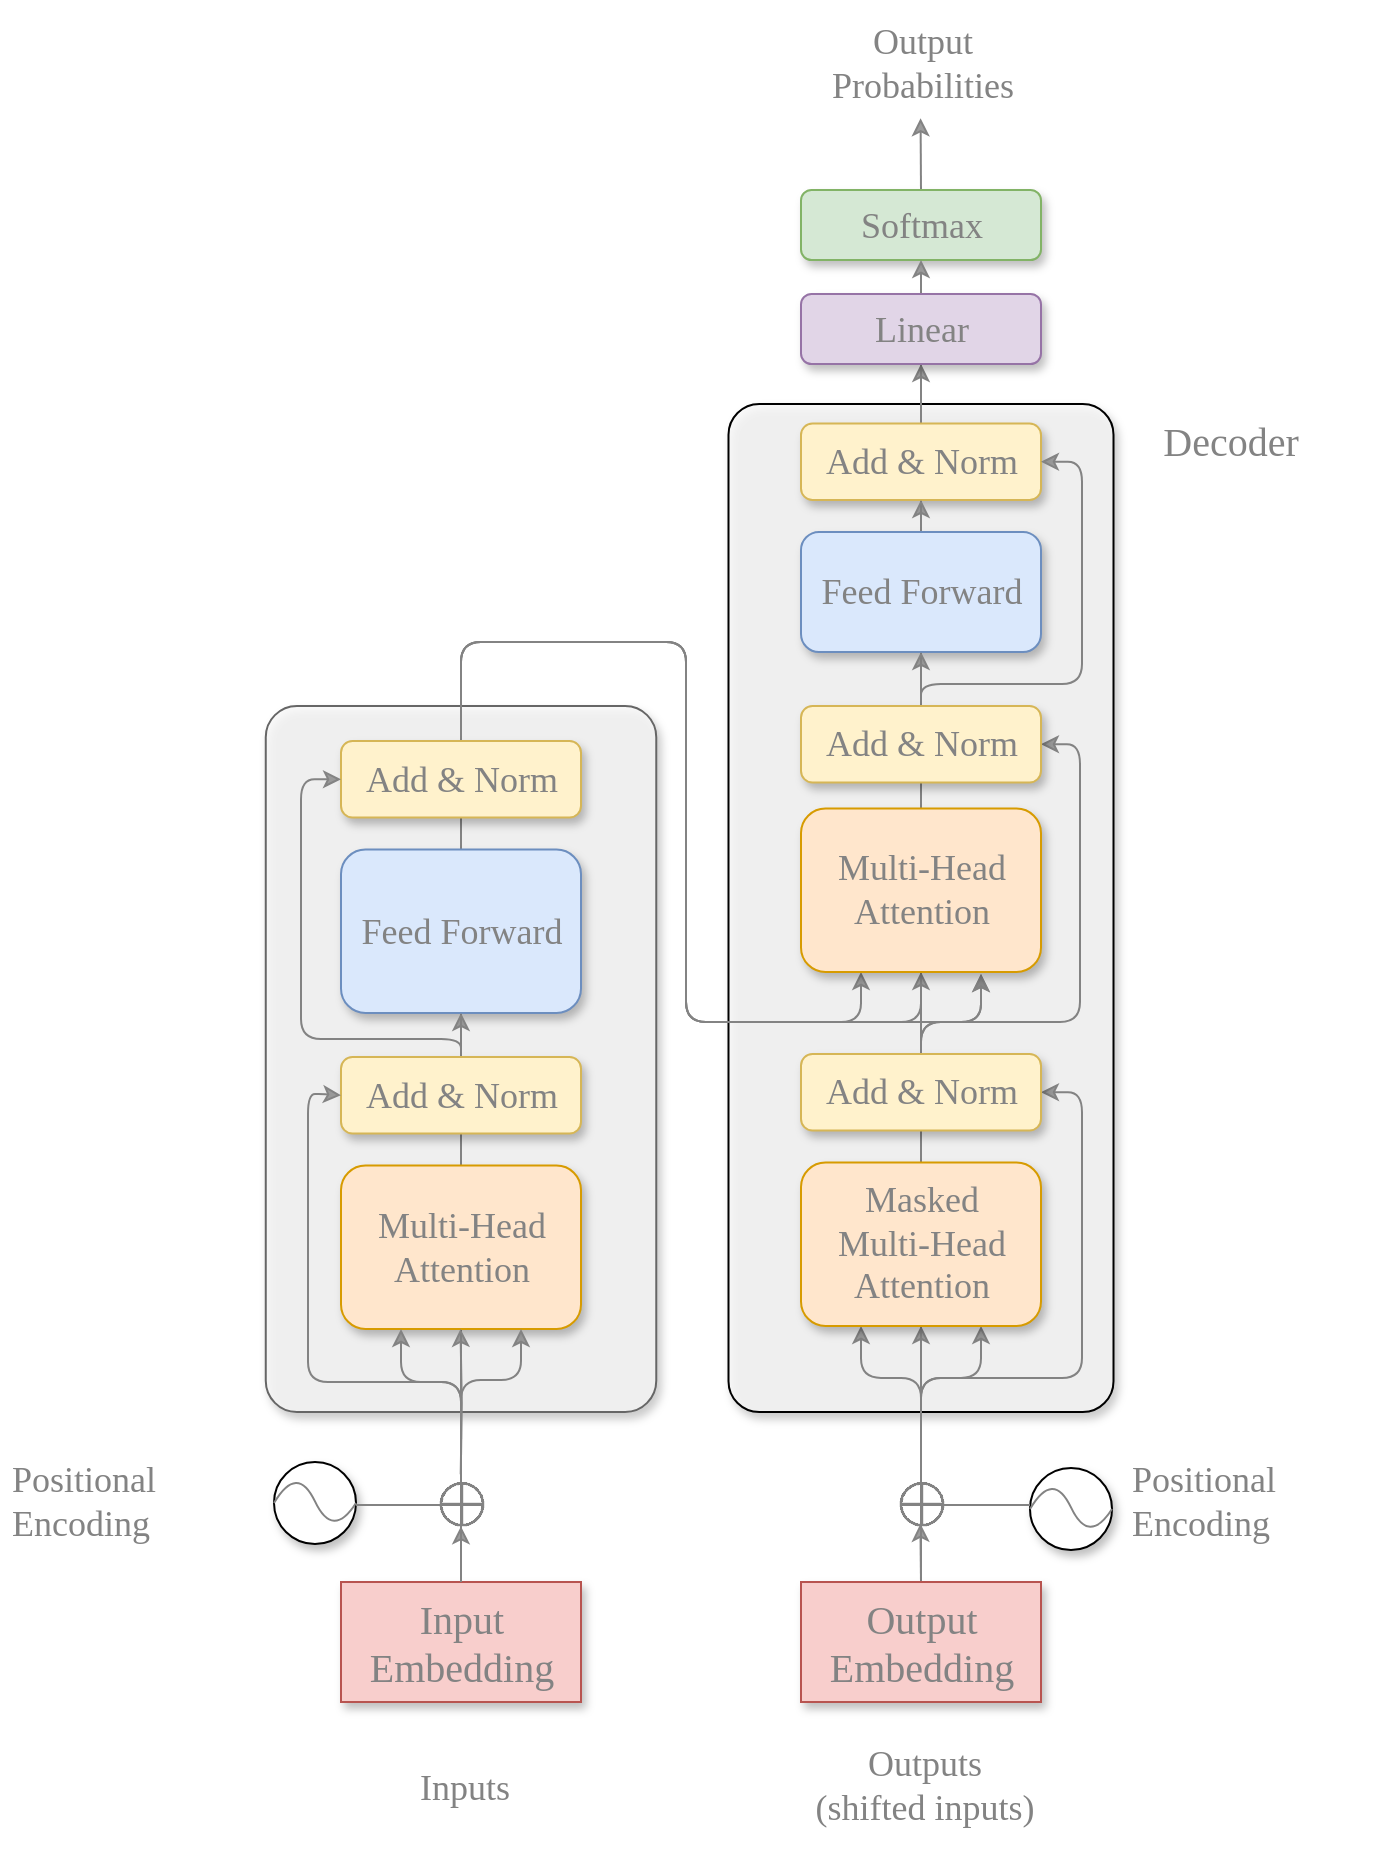 <mxfile version="22.0.4" type="github" pages="2">
  <diagram name="Page-1" id="L9wKxA3IgMW9D4mlLyfj">
    <mxGraphModel dx="1304" dy="960" grid="0" gridSize="10" guides="1" tooltips="1" connect="1" arrows="1" fold="1" page="0" pageScale="1" pageWidth="850" pageHeight="1100" background="none" math="1" shadow="0">
      <root>
        <mxCell id="0" />
        <mxCell id="1" parent="0" />
        <mxCell id="UqhF--r-Gl4hebt5zzpi-1" value="" style="whiteSpace=wrap;html=1;rounded=1;fontFamily=IBM Plex Mono;fontSize=18;fillStyle=auto;fillColor=#f8f8f8;arcSize=8;fontColor=#838383;comic=0;shadow=1;jiggle=0.5;fillOpacity=80;" parent="1" vertex="1">
          <mxGeometry x="442.25" y="290" width="192.5" height="504" as="geometry" />
        </mxCell>
        <mxCell id="UqhF--r-Gl4hebt5zzpi-81" style="edgeStyle=orthogonalEdgeStyle;shape=connector;rounded=1;orthogonalLoop=1;jettySize=auto;html=1;exitX=0.5;exitY=0;exitDx=0;exitDy=0;entryX=1;entryY=0.5;entryDx=0;entryDy=0;labelBackgroundColor=default;strokeColor=#838383;fontFamily=Helvetica;fontSize=12;fontColor=#838383;endArrow=classic;strokeOpacity=100;fillOpacity=80;comic=0;shadow=0;jiggle=0.5;" parent="1" source="UqhF--r-Gl4hebt5zzpi-17" target="UqhF--r-Gl4hebt5zzpi-12" edge="1">
          <mxGeometry relative="1" as="geometry">
            <Array as="points">
              <mxPoint x="539" y="599" />
              <mxPoint x="618" y="599" />
              <mxPoint x="618" y="460" />
            </Array>
          </mxGeometry>
        </mxCell>
        <mxCell id="UqhF--r-Gl4hebt5zzpi-80" style="edgeStyle=orthogonalEdgeStyle;shape=connector;rounded=1;orthogonalLoop=1;jettySize=auto;html=1;exitX=0.5;exitY=0;exitDx=0;exitDy=0;entryX=1;entryY=0.5;entryDx=0;entryDy=0;labelBackgroundColor=default;strokeColor=#838383;fontFamily=Helvetica;fontSize=12;fontColor=#838383;endArrow=classic;strokeOpacity=100;fillOpacity=80;comic=0;shadow=0;jiggle=0.5;" parent="1" source="UqhF--r-Gl4hebt5zzpi-17" target="UqhF--r-Gl4hebt5zzpi-14" edge="1">
          <mxGeometry relative="1" as="geometry">
            <Array as="points">
              <mxPoint x="539" y="777" />
              <mxPoint x="619" y="777" />
              <mxPoint x="619" y="634" />
            </Array>
          </mxGeometry>
        </mxCell>
        <mxCell id="UqhF--r-Gl4hebt5zzpi-48" value="" style="whiteSpace=wrap;html=1;rounded=1;flipV=0;fontFamily=IBM Plex Mono;fontSize=18;fillColor=#f8f8f8;fontColor=#838383;strokeColor=#666666;arcSize=8;comic=0;shadow=1;jiggle=0.5;fillOpacity=80;" parent="1" vertex="1">
          <mxGeometry x="210.88" y="441" width="195.25" height="353" as="geometry" />
        </mxCell>
        <mxCell id="UqhF--r-Gl4hebt5zzpi-95" style="edgeStyle=orthogonalEdgeStyle;shape=connector;rounded=1;orthogonalLoop=1;jettySize=auto;html=1;exitX=0.5;exitY=0;exitDx=0;exitDy=0;labelBackgroundColor=default;strokeColor=#838383;fontFamily=Helvetica;fontSize=12;fontColor=#838383;endArrow=classic;strokeOpacity=100;fillOpacity=80;comic=0;shadow=0;jiggle=0.5;" parent="1" source="UqhF--r-Gl4hebt5zzpi-9" edge="1">
          <mxGeometry relative="1" as="geometry">
            <mxPoint x="538.286" y="147.137" as="targetPoint" />
          </mxGeometry>
        </mxCell>
        <mxCell id="UqhF--r-Gl4hebt5zzpi-9" value="Softmax" style="whiteSpace=wrap;html=1;rounded=1;fontFamily=IBM Plex Mono;fontSize=18;fillColor=#d5e8d4;strokeColor=#82b366;fontColor=#838383;comic=0;shadow=1;jiggle=0.5;" parent="1" vertex="1">
          <mxGeometry x="478.5" y="183" width="120" height="35" as="geometry" />
        </mxCell>
        <mxCell id="UqhF--r-Gl4hebt5zzpi-77" style="edgeStyle=orthogonalEdgeStyle;shape=connector;rounded=1;orthogonalLoop=1;jettySize=auto;html=1;exitX=0.5;exitY=0;exitDx=0;exitDy=0;entryX=0.5;entryY=1;entryDx=0;entryDy=0;labelBackgroundColor=default;strokeColor=#838383;fontFamily=Helvetica;fontSize=12;fontColor=#838383;endArrow=classic;strokeOpacity=100;fillOpacity=80;comic=0;shadow=0;jiggle=0.5;" parent="1" source="UqhF--r-Gl4hebt5zzpi-17" target="UqhF--r-Gl4hebt5zzpi-15" edge="1">
          <mxGeometry relative="1" as="geometry" />
        </mxCell>
        <mxCell id="UqhF--r-Gl4hebt5zzpi-78" style="edgeStyle=orthogonalEdgeStyle;shape=connector;rounded=1;orthogonalLoop=1;jettySize=auto;html=1;exitX=0.5;exitY=0;exitDx=0;exitDy=0;entryX=0.25;entryY=1;entryDx=0;entryDy=0;labelBackgroundColor=default;strokeColor=#838383;fontFamily=Helvetica;fontSize=12;fontColor=#838383;endArrow=classic;strokeOpacity=100;fillOpacity=80;comic=0;shadow=0;jiggle=0.5;" parent="1" source="UqhF--r-Gl4hebt5zzpi-17" target="UqhF--r-Gl4hebt5zzpi-15" edge="1">
          <mxGeometry relative="1" as="geometry">
            <Array as="points">
              <mxPoint x="539" y="777" />
              <mxPoint x="509" y="777" />
            </Array>
          </mxGeometry>
        </mxCell>
        <mxCell id="UqhF--r-Gl4hebt5zzpi-79" style="edgeStyle=orthogonalEdgeStyle;shape=connector;rounded=1;orthogonalLoop=1;jettySize=auto;html=1;exitX=0.5;exitY=0;exitDx=0;exitDy=0;entryX=0.75;entryY=1;entryDx=0;entryDy=0;labelBackgroundColor=default;strokeColor=#838383;fontFamily=Helvetica;fontSize=12;fontColor=#838383;endArrow=classic;strokeOpacity=100;fillOpacity=80;comic=0;shadow=0;jiggle=0.5;" parent="1" source="UqhF--r-Gl4hebt5zzpi-17" target="UqhF--r-Gl4hebt5zzpi-15" edge="1">
          <mxGeometry relative="1" as="geometry">
            <Array as="points">
              <mxPoint x="539" y="777" />
              <mxPoint x="569" y="777" />
            </Array>
          </mxGeometry>
        </mxCell>
        <mxCell id="UqhF--r-Gl4hebt5zzpi-82" value="=" style="edgeStyle=orthogonalEdgeStyle;shape=connector;rounded=1;orthogonalLoop=1;jettySize=auto;html=1;exitX=0.5;exitY=0;exitDx=0;exitDy=0;entryX=0.75;entryY=1;entryDx=0;entryDy=0;labelBackgroundColor=default;strokeColor=#838383;fontFamily=Helvetica;fontSize=12;fontColor=#838383;endArrow=classic;strokeOpacity=100;fillOpacity=80;comic=0;shadow=0;jiggle=0.5;" parent="1" source="UqhF--r-Gl4hebt5zzpi-17" edge="1">
          <mxGeometry relative="1" as="geometry">
            <mxPoint x="538.5" y="900.003" as="sourcePoint" />
            <mxPoint x="568.5" y="575" as="targetPoint" />
            <Array as="points">
              <mxPoint x="538" y="599" />
              <mxPoint x="568" y="599" />
            </Array>
          </mxGeometry>
        </mxCell>
        <mxCell id="UqhF--r-Gl4hebt5zzpi-83" style="edgeStyle=orthogonalEdgeStyle;shape=connector;rounded=1;orthogonalLoop=1;jettySize=auto;html=1;exitX=0.5;exitY=0;exitDx=0;exitDy=0;entryX=0.5;entryY=1;entryDx=0;entryDy=0;labelBackgroundColor=default;strokeColor=#838383;fontFamily=Helvetica;fontSize=12;fontColor=#838383;endArrow=classic;strokeOpacity=100;fillOpacity=80;comic=0;shadow=0;jiggle=0.5;" parent="1" source="UqhF--r-Gl4hebt5zzpi-17" target="UqhF--r-Gl4hebt5zzpi-9" edge="1">
          <mxGeometry relative="1" as="geometry" />
        </mxCell>
        <mxCell id="UqhF--r-Gl4hebt5zzpi-92" style="edgeStyle=orthogonalEdgeStyle;shape=connector;rounded=1;orthogonalLoop=1;jettySize=auto;html=1;exitX=0.5;exitY=0;exitDx=0;exitDy=0;entryX=0.498;entryY=0.772;entryDx=0;entryDy=0;entryPerimeter=0;labelBackgroundColor=default;strokeColor=#838383;fontFamily=Helvetica;fontSize=12;fontColor=#838383;endArrow=classic;strokeOpacity=100;fillOpacity=80;comic=0;shadow=0;jiggle=0.5;" parent="1" source="UqhF--r-Gl4hebt5zzpi-17" target="UqhF--r-Gl4hebt5zzpi-41" edge="1">
          <mxGeometry relative="1" as="geometry" />
        </mxCell>
        <mxCell id="UqhF--r-Gl4hebt5zzpi-17" value="&lt;font style=&quot;font-size: 20px;&quot; face=&quot;IBM Plex Mono&quot;&gt;Output&lt;br&gt;Embedding&lt;/font&gt;" style="whiteSpace=wrap;html=1;fillColor=#f8cecc;strokeColor=#b85450;fontColor=#838383;comic=0;shadow=1;jiggle=0.5;" parent="1" vertex="1">
          <mxGeometry x="478.5" y="879.003" width="120" height="60" as="geometry" />
        </mxCell>
        <mxCell id="UqhF--r-Gl4hebt5zzpi-58" style="edgeStyle=orthogonalEdgeStyle;rounded=0;orthogonalLoop=1;jettySize=auto;html=1;exitX=0.5;exitY=0;exitDx=0;exitDy=0;entryX=0.5;entryY=0.802;entryDx=0;entryDy=0;entryPerimeter=0;fontFamily=Helvetica;fontSize=12;fontColor=#838383;strokeOpacity=100;fillOpacity=80;strokeColor=#838383;comic=0;shadow=0;jiggle=0.5;" parent="1" source="UqhF--r-Gl4hebt5zzpi-18" target="UqhF--r-Gl4hebt5zzpi-37" edge="1">
          <mxGeometry relative="1" as="geometry" />
        </mxCell>
        <mxCell id="UqhF--r-Gl4hebt5zzpi-73" style="edgeStyle=orthogonalEdgeStyle;shape=connector;rounded=1;orthogonalLoop=1;jettySize=auto;html=1;exitX=0.5;exitY=0;exitDx=0;exitDy=0;entryX=0.5;entryY=1;entryDx=0;entryDy=0;labelBackgroundColor=default;strokeColor=#838383;fontFamily=Helvetica;fontSize=12;fontColor=#838383;endArrow=classic;strokeOpacity=100;fillOpacity=80;comic=0;shadow=0;jiggle=0.5;" parent="1" source="UqhF--r-Gl4hebt5zzpi-18" target="UqhF--r-Gl4hebt5zzpi-13" edge="1">
          <mxGeometry relative="1" as="geometry">
            <Array as="points">
              <mxPoint x="309" y="409" />
              <mxPoint x="421" y="409" />
              <mxPoint x="421" y="599" />
              <mxPoint x="539" y="599" />
            </Array>
          </mxGeometry>
        </mxCell>
        <mxCell id="UqhF--r-Gl4hebt5zzpi-74" style="edgeStyle=orthogonalEdgeStyle;shape=connector;rounded=1;orthogonalLoop=1;jettySize=auto;html=1;exitX=0.5;exitY=0;exitDx=0;exitDy=0;entryX=0.25;entryY=1;entryDx=0;entryDy=0;labelBackgroundColor=default;strokeColor=#838383;fontFamily=Helvetica;fontSize=12;fontColor=#838383;endArrow=classic;strokeOpacity=100;fillOpacity=80;comic=0;shadow=0;jiggle=0.5;" parent="1" edge="1">
          <mxGeometry relative="1" as="geometry">
            <mxPoint x="308.5" y="899.003" as="sourcePoint" />
            <mxPoint x="508.5" y="574" as="targetPoint" />
            <Array as="points">
              <mxPoint x="309" y="409" />
              <mxPoint x="421" y="409" />
              <mxPoint x="421" y="599" />
              <mxPoint x="509" y="599" />
            </Array>
          </mxGeometry>
        </mxCell>
        <mxCell id="UqhF--r-Gl4hebt5zzpi-76" style="edgeStyle=orthogonalEdgeStyle;shape=connector;rounded=1;orthogonalLoop=1;jettySize=auto;html=1;exitX=0.5;exitY=0;exitDx=0;exitDy=0;entryX=0.75;entryY=1;entryDx=0;entryDy=0;labelBackgroundColor=default;strokeColor=#838383;fontFamily=Helvetica;fontSize=12;fontColor=#838383;endArrow=classic;strokeOpacity=100;fillOpacity=80;comic=0;shadow=0;jiggle=0.5;" parent="1" edge="1">
          <mxGeometry relative="1" as="geometry">
            <mxPoint x="308.5" y="900.003" as="sourcePoint" />
            <mxPoint x="568.5" y="575" as="targetPoint" />
            <Array as="points">
              <mxPoint x="309" y="409" />
              <mxPoint x="421" y="409" />
              <mxPoint x="421" y="599" />
              <mxPoint x="569" y="599" />
            </Array>
          </mxGeometry>
        </mxCell>
        <mxCell id="UqhF--r-Gl4hebt5zzpi-18" value="Input Embedding" style="whiteSpace=wrap;html=1;fontFamily=IBM Plex Mono;fontSize=20;fillColor=#f8cecc;strokeColor=#b85450;fontColor=#838383;comic=0;shadow=1;jiggle=0.5;" parent="1" vertex="1">
          <mxGeometry x="248.5" y="879.003" width="120" height="60" as="geometry" />
        </mxCell>
        <mxCell id="UqhF--r-Gl4hebt5zzpi-51" value="&lt;font style=&quot;font-size: 18px;&quot; face=&quot;IBM Plex Mono&quot;&gt;Positional&lt;br&gt;Encoding&lt;/font&gt;" style="text;html=1;align=left;verticalAlign=middle;resizable=0;points=[];autosize=1;strokeColor=none;fillColor=none;fontSize=12;fontFamily=Helvetica;fontColor=#838383;comic=0;shadow=1;jiggle=0.5;" parent="1" vertex="1">
          <mxGeometry x="82" y="811" width="126" height="55" as="geometry" />
        </mxCell>
        <mxCell id="UqhF--r-Gl4hebt5zzpi-49" value="" style="group;flipV=0;fontFamily=IBM Plex Mono;fontSize=18;fontColor=#838383;comic=0;shadow=1;jiggle=0.5;" parent="1" vertex="1" connectable="0">
          <mxGeometry x="248.5" y="467.5" width="120" height="294" as="geometry" />
        </mxCell>
        <mxCell id="UqhF--r-Gl4hebt5zzpi-52" value="" style="group;fontFamily=IBM Plex Mono;fontSize=18;fontColor=#838383;comic=0;shadow=1;jiggle=0.5;" parent="UqhF--r-Gl4hebt5zzpi-49" vertex="1" connectable="0">
          <mxGeometry y="-9" width="120" height="294" as="geometry" />
        </mxCell>
        <mxCell id="UqhF--r-Gl4hebt5zzpi-44" value="Add &amp;amp; Norm" style="whiteSpace=wrap;html=1;rounded=1;fontFamily=IBM Plex Mono;fontSize=18;fillColor=#fff2cc;strokeColor=#d6b656;fontColor=#838383;comic=0;shadow=1;jiggle=0.5;" parent="UqhF--r-Gl4hebt5zzpi-52" vertex="1">
          <mxGeometry width="120" height="38.25" as="geometry" />
        </mxCell>
        <mxCell id="UqhF--r-Gl4hebt5zzpi-45" value="Feed Forward" style="whiteSpace=wrap;html=1;rounded=1;fontFamily=IBM Plex Mono;fontSize=18;fillColor=#dae8fc;strokeColor=#6c8ebf;fontColor=#838383;comic=0;shadow=1;jiggle=0.5;" parent="UqhF--r-Gl4hebt5zzpi-52" vertex="1">
          <mxGeometry y="54.25" width="120" height="81.75" as="geometry" />
        </mxCell>
        <mxCell id="UqhF--r-Gl4hebt5zzpi-71" value="" style="edgeStyle=orthogonalEdgeStyle;rounded=0;orthogonalLoop=1;jettySize=auto;html=1;fontFamily=Helvetica;fontSize=12;fontColor=#838383;strokeOpacity=100;fillOpacity=80;strokeColor=#838383;comic=0;shadow=0;jiggle=0.5;" parent="UqhF--r-Gl4hebt5zzpi-52" source="UqhF--r-Gl4hebt5zzpi-46" target="UqhF--r-Gl4hebt5zzpi-45" edge="1">
          <mxGeometry relative="1" as="geometry" />
        </mxCell>
        <mxCell id="UqhF--r-Gl4hebt5zzpi-72" style="edgeStyle=orthogonalEdgeStyle;rounded=1;orthogonalLoop=1;jettySize=auto;html=1;exitX=0.5;exitY=0;exitDx=0;exitDy=0;entryX=0;entryY=0.5;entryDx=0;entryDy=0;fontFamily=Helvetica;fontSize=12;fontColor=#838383;strokeOpacity=100;fillOpacity=80;strokeColor=#838383;comic=0;shadow=0;jiggle=0.5;" parent="UqhF--r-Gl4hebt5zzpi-52" source="UqhF--r-Gl4hebt5zzpi-46" target="UqhF--r-Gl4hebt5zzpi-44" edge="1">
          <mxGeometry relative="1" as="geometry">
            <Array as="points">
              <mxPoint x="60" y="149" />
              <mxPoint x="-20" y="149" />
              <mxPoint x="-20" y="19" />
            </Array>
          </mxGeometry>
        </mxCell>
        <mxCell id="UqhF--r-Gl4hebt5zzpi-46" value="Add &amp;amp; Norm" style="whiteSpace=wrap;html=1;rounded=1;fontFamily=IBM Plex Mono;fontSize=18;fillColor=#fff2cc;strokeColor=#d6b656;fontColor=#838383;comic=0;shadow=1;jiggle=0.5;" parent="UqhF--r-Gl4hebt5zzpi-52" vertex="1">
          <mxGeometry y="158" width="120" height="38.25" as="geometry" />
        </mxCell>
        <mxCell id="UqhF--r-Gl4hebt5zzpi-47" value="Multi-Head&lt;br style=&quot;font-size: 18px;&quot;&gt;Attention" style="whiteSpace=wrap;html=1;rounded=1;fontFamily=IBM Plex Mono;fontSize=18;fillColor=#ffe6cc;strokeColor=#d79b00;fontColor=#838383;comic=0;shadow=1;jiggle=0.5;" parent="UqhF--r-Gl4hebt5zzpi-52" vertex="1">
          <mxGeometry y="212.25" width="120" height="81.75" as="geometry" />
        </mxCell>
        <mxCell id="UqhF--r-Gl4hebt5zzpi-68" style="edgeStyle=orthogonalEdgeStyle;rounded=0;orthogonalLoop=1;jettySize=auto;html=1;entryX=0.519;entryY=-0.216;entryDx=0;entryDy=0;entryPerimeter=0;fontFamily=Helvetica;fontSize=12;fontColor=#838383;strokeOpacity=100;fillOpacity=80;strokeColor=#838383;comic=0;shadow=0;jiggle=0.5;" parent="UqhF--r-Gl4hebt5zzpi-52" edge="1">
          <mxGeometry relative="1" as="geometry">
            <mxPoint x="59.853" y="366.6" as="sourcePoint" />
            <mxPoint x="59.74" y="293.996" as="targetPoint" />
          </mxGeometry>
        </mxCell>
        <mxCell id="UqhF--r-Gl4hebt5zzpi-62" style="edgeStyle=orthogonalEdgeStyle;rounded=1;orthogonalLoop=1;jettySize=auto;html=1;entryX=0.25;entryY=1;entryDx=0;entryDy=0;fontFamily=Helvetica;fontSize=12;fontColor=#838383;comic=0;strokeOpacity=100;fillOpacity=80;strokeColor=#838383;shadow=0;jiggle=0.5;" parent="1" target="UqhF--r-Gl4hebt5zzpi-47" edge="1">
          <mxGeometry relative="1" as="geometry">
            <mxPoint x="308.538" y="807.5" as="sourcePoint" />
            <Array as="points">
              <mxPoint x="308" y="779" />
              <mxPoint x="278" y="779" />
            </Array>
          </mxGeometry>
        </mxCell>
        <mxCell id="UqhF--r-Gl4hebt5zzpi-37" value="$$\oplus$$" style="text;html=1;align=center;verticalAlign=middle;resizable=0;points=[];autosize=1;strokeColor=none;fillColor=none;spacing=0;fontSize=28;fontColor=#838383;comic=0;shadow=1;jiggle=0.5;" parent="1" vertex="1">
          <mxGeometry x="233" y="817.5" width="151" height="42" as="geometry" />
        </mxCell>
        <mxCell id="UqhF--r-Gl4hebt5zzpi-57" value="" style="group;fontColor=#838383;comic=0;shadow=1;jiggle=0.5;" parent="1" vertex="1" connectable="0">
          <mxGeometry x="215" y="819" width="41" height="41" as="geometry" />
        </mxCell>
        <mxCell id="UqhF--r-Gl4hebt5zzpi-32" value="" style="ellipse;whiteSpace=wrap;html=1;strokeWidth=1;fontColor=#838383;comic=0;shadow=1;jiggle=0.5;" parent="UqhF--r-Gl4hebt5zzpi-57" vertex="1">
          <mxGeometry width="41" height="41" as="geometry" />
        </mxCell>
        <mxCell id="UqhF--r-Gl4hebt5zzpi-36" value="" style="edgeStyle=none;orthogonalLoop=1;jettySize=auto;html=1;endArrow=none;endFill=0;curved=1;exitX=0;exitY=0.5;exitDx=0;exitDy=0;entryX=1;entryY=0.5;entryDx=0;entryDy=0;strokeWidth=1;fontColor=#838383;strokeOpacity=100;fillOpacity=80;strokeColor=#838383;comic=0;shadow=0;jiggle=0.5;" parent="UqhF--r-Gl4hebt5zzpi-57" source="UqhF--r-Gl4hebt5zzpi-32" target="UqhF--r-Gl4hebt5zzpi-32" edge="1">
          <mxGeometry width="100" relative="1" as="geometry">
            <mxPoint x="-0.774" y="20.113" as="sourcePoint" />
            <mxPoint x="40.226" y="19.34" as="targetPoint" />
            <Array as="points">
              <mxPoint x="11.604" y="0.774" />
              <mxPoint x="29.396" y="38.679" />
            </Array>
          </mxGeometry>
        </mxCell>
        <mxCell id="UqhF--r-Gl4hebt5zzpi-63" style="edgeStyle=orthogonalEdgeStyle;rounded=1;orthogonalLoop=1;jettySize=auto;html=1;entryX=0.75;entryY=1;entryDx=0;entryDy=0;fontFamily=Helvetica;fontSize=12;fontColor=#838383;comic=0;strokeOpacity=100;fillOpacity=80;strokeColor=#838383;shadow=0;jiggle=0.5;" parent="1" target="UqhF--r-Gl4hebt5zzpi-47" edge="1">
          <mxGeometry relative="1" as="geometry">
            <mxPoint x="308.538" y="815.5" as="sourcePoint" />
            <Array as="points">
              <mxPoint x="308" y="778" />
              <mxPoint x="338" y="778" />
            </Array>
          </mxGeometry>
        </mxCell>
        <mxCell id="UqhF--r-Gl4hebt5zzpi-60" value="&amp;nbsp;" style="text;html=1;align=center;verticalAlign=middle;resizable=0;points=[];autosize=1;strokeColor=none;fillColor=none;fontSize=12;fontFamily=Helvetica;fontColor=#838383;comic=0;shadow=1;jiggle=0.5;" parent="1" vertex="1">
          <mxGeometry x="298" y="825.5" width="21" height="26" as="geometry" />
        </mxCell>
        <mxCell id="UqhF--r-Gl4hebt5zzpi-69" style="edgeStyle=orthogonalEdgeStyle;rounded=1;orthogonalLoop=1;jettySize=auto;html=1;entryX=0;entryY=0.5;entryDx=0;entryDy=0;fontFamily=Helvetica;fontSize=12;fontColor=#838383;exitX=0.5;exitY=0;exitDx=0;exitDy=0;strokeOpacity=100;fillOpacity=80;strokeColor=#838383;comic=0;shadow=0;jiggle=0.5;" parent="1" source="UqhF--r-Gl4hebt5zzpi-18" target="UqhF--r-Gl4hebt5zzpi-46" edge="1">
          <mxGeometry relative="1" as="geometry">
            <mxPoint x="289" y="864" as="sourcePoint" />
            <mxPoint x="248.5" y="628.625" as="targetPoint" />
            <Array as="points">
              <mxPoint x="309" y="779" />
              <mxPoint x="232" y="779" />
              <mxPoint x="232" y="635" />
              <mxPoint x="239" y="635" />
            </Array>
          </mxGeometry>
        </mxCell>
        <mxCell id="UqhF--r-Gl4hebt5zzpi-14" value="Add &amp;amp; Norm" style="whiteSpace=wrap;html=1;rounded=1;fontFamily=IBM Plex Mono;fontSize=18;fillColor=#fff2cc;strokeColor=#d6b656;fontColor=#838383;comic=0;shadow=1;jiggle=0.5;" parent="1" vertex="1">
          <mxGeometry x="478.5" y="615" width="120" height="38.25" as="geometry" />
        </mxCell>
        <mxCell id="UqhF--r-Gl4hebt5zzpi-15" value="Masked&lt;br style=&quot;font-size: 18px;&quot;&gt;Multi-Head&lt;br style=&quot;font-size: 18px;&quot;&gt;Attention" style="whiteSpace=wrap;html=1;rounded=1;fontFamily=IBM Plex Mono;fontSize=18;fillColor=#ffe6cc;strokeColor=#d79b00;fontColor=#838383;comic=0;shadow=1;jiggle=0.5;" parent="1" vertex="1">
          <mxGeometry x="478.5" y="669.25" width="120" height="81.75" as="geometry" />
        </mxCell>
        <mxCell id="UqhF--r-Gl4hebt5zzpi-86" value="" style="edgeStyle=orthogonalEdgeStyle;shape=connector;rounded=1;orthogonalLoop=1;jettySize=auto;html=1;labelBackgroundColor=default;strokeColor=#838383;fontFamily=Helvetica;fontSize=12;fontColor=#838383;endArrow=classic;strokeOpacity=100;fillOpacity=80;comic=0;shadow=0;jiggle=0.5;" parent="1" source="UqhF--r-Gl4hebt5zzpi-10" target="UqhF--r-Gl4hebt5zzpi-16" edge="1">
          <mxGeometry relative="1" as="geometry" />
        </mxCell>
        <mxCell id="UqhF--r-Gl4hebt5zzpi-10" value="Add &amp;amp; Norm" style="whiteSpace=wrap;html=1;rounded=1;fontFamily=IBM Plex Mono;fontSize=18;fillColor=#fff2cc;strokeColor=#d6b656;fontColor=#838383;comic=0;shadow=1;jiggle=0.5;" parent="1" vertex="1">
          <mxGeometry x="478.5" y="299.75" width="120" height="38.25" as="geometry" />
        </mxCell>
        <mxCell id="UqhF--r-Gl4hebt5zzpi-87" style="edgeStyle=orthogonalEdgeStyle;shape=connector;rounded=1;orthogonalLoop=1;jettySize=auto;html=1;exitX=0.5;exitY=0;exitDx=0;exitDy=0;entryX=0.5;entryY=1;entryDx=0;entryDy=0;labelBackgroundColor=default;strokeColor=#838383;fontFamily=Helvetica;fontSize=12;fontColor=#838383;endArrow=classic;strokeOpacity=100;fillOpacity=80;comic=0;shadow=0;jiggle=0.5;" parent="1" source="UqhF--r-Gl4hebt5zzpi-11" target="UqhF--r-Gl4hebt5zzpi-10" edge="1">
          <mxGeometry relative="1" as="geometry" />
        </mxCell>
        <mxCell id="UqhF--r-Gl4hebt5zzpi-11" value="Feed Forward" style="whiteSpace=wrap;html=1;rounded=1;fontFamily=IBM Plex Mono;fontSize=18;fillColor=#dae8fc;strokeColor=#6c8ebf;fontColor=#838383;comic=0;shadow=1;jiggle=0.5;" parent="1" vertex="1">
          <mxGeometry x="478.5" y="354" width="120" height="60" as="geometry" />
        </mxCell>
        <mxCell id="UqhF--r-Gl4hebt5zzpi-84" style="edgeStyle=orthogonalEdgeStyle;shape=connector;rounded=1;orthogonalLoop=1;jettySize=auto;html=1;exitX=0.5;exitY=0;exitDx=0;exitDy=0;entryX=0.5;entryY=1;entryDx=0;entryDy=0;labelBackgroundColor=default;strokeColor=#838383;fontFamily=Helvetica;fontSize=12;fontColor=#838383;endArrow=classic;strokeOpacity=100;fillOpacity=80;comic=0;shadow=0;jiggle=0.5;" parent="1" source="UqhF--r-Gl4hebt5zzpi-12" target="UqhF--r-Gl4hebt5zzpi-11" edge="1">
          <mxGeometry relative="1" as="geometry" />
        </mxCell>
        <mxCell id="UqhF--r-Gl4hebt5zzpi-85" style="edgeStyle=orthogonalEdgeStyle;shape=connector;rounded=1;orthogonalLoop=1;jettySize=auto;html=1;exitX=0.5;exitY=0;exitDx=0;exitDy=0;entryX=1;entryY=0.5;entryDx=0;entryDy=0;labelBackgroundColor=default;strokeColor=#838383;fontFamily=Helvetica;fontSize=12;fontColor=#838383;endArrow=classic;strokeOpacity=100;fillOpacity=80;comic=0;shadow=0;jiggle=0.5;" parent="1" source="UqhF--r-Gl4hebt5zzpi-12" target="UqhF--r-Gl4hebt5zzpi-10" edge="1">
          <mxGeometry relative="1" as="geometry">
            <Array as="points">
              <mxPoint x="538" y="430" />
              <mxPoint x="619" y="430" />
              <mxPoint x="619" y="319" />
            </Array>
          </mxGeometry>
        </mxCell>
        <mxCell id="UqhF--r-Gl4hebt5zzpi-12" value="Add &amp;amp; Norm" style="whiteSpace=wrap;html=1;rounded=1;fontFamily=IBM Plex Mono;fontSize=18;fillColor=#fff2cc;strokeColor=#d6b656;fontColor=#838383;comic=0;shadow=1;jiggle=0.5;" parent="1" vertex="1">
          <mxGeometry x="478.5" y="441" width="120" height="38.25" as="geometry" />
        </mxCell>
        <mxCell id="UqhF--r-Gl4hebt5zzpi-13" value="Multi-Head Attention" style="whiteSpace=wrap;html=1;rounded=1;fontFamily=IBM Plex Mono;fontSize=18;fillColor=#ffe6cc;strokeColor=#d79b00;fontColor=#838383;comic=0;shadow=1;jiggle=0.5;" parent="1" vertex="1">
          <mxGeometry x="478.5" y="492.25" width="120" height="81.75" as="geometry" />
        </mxCell>
        <mxCell id="UqhF--r-Gl4hebt5zzpi-16" value="Linear" style="whiteSpace=wrap;html=1;rounded=1;fontFamily=IBM Plex Mono;fontSize=18;fillColor=#e1d5e7;strokeColor=#9673a6;fontColor=#838383;comic=0;shadow=1;jiggle=0.5;" parent="1" vertex="1">
          <mxGeometry x="478.5" y="235" width="120" height="35" as="geometry" />
        </mxCell>
        <mxCell id="UqhF--r-Gl4hebt5zzpi-41" value="$$\oplus$$" style="text;html=1;align=center;verticalAlign=middle;resizable=0;points=[];autosize=1;strokeColor=none;fillColor=none;spacing=0;fontSize=28;fontColor=#838383;comic=0;shadow=1;jiggle=0.5;" parent="1" vertex="1">
          <mxGeometry x="463" y="817.5" width="151" height="42" as="geometry" />
        </mxCell>
        <mxCell id="UqhF--r-Gl4hebt5zzpi-88" value="" style="group;fontColor=#838383;comic=0;shadow=1;jiggle=0.5;" parent="1" vertex="1" connectable="0">
          <mxGeometry x="593" y="822" width="41" height="41" as="geometry" />
        </mxCell>
        <mxCell id="UqhF--r-Gl4hebt5zzpi-89" value="" style="ellipse;whiteSpace=wrap;html=1;strokeWidth=1;fontColor=#838383;comic=0;shadow=1;jiggle=0.5;" parent="UqhF--r-Gl4hebt5zzpi-88" vertex="1">
          <mxGeometry width="41" height="41" as="geometry" />
        </mxCell>
        <mxCell id="UqhF--r-Gl4hebt5zzpi-90" value="" style="edgeStyle=none;orthogonalLoop=1;jettySize=auto;html=1;endArrow=none;endFill=0;curved=1;exitX=0;exitY=0.5;exitDx=0;exitDy=0;entryX=1;entryY=0.5;entryDx=0;entryDy=0;strokeWidth=1;fontColor=#838383;strokeOpacity=100;fillOpacity=80;strokeColor=#838383;comic=0;shadow=0;jiggle=0.5;" parent="UqhF--r-Gl4hebt5zzpi-88" source="UqhF--r-Gl4hebt5zzpi-89" target="UqhF--r-Gl4hebt5zzpi-89" edge="1">
          <mxGeometry width="100" relative="1" as="geometry">
            <mxPoint x="-0.774" y="20.113" as="sourcePoint" />
            <mxPoint x="40.226" y="19.34" as="targetPoint" />
            <Array as="points">
              <mxPoint x="11.604" y="0.774" />
              <mxPoint x="29.396" y="38.679" />
            </Array>
          </mxGeometry>
        </mxCell>
        <mxCell id="UqhF--r-Gl4hebt5zzpi-91" value="&lt;font style=&quot;font-size: 18px;&quot; face=&quot;IBM Plex Mono&quot;&gt;Positional&lt;br&gt;Encoding&lt;/font&gt;" style="text;html=1;align=left;verticalAlign=middle;resizable=0;points=[];autosize=1;strokeColor=none;fillColor=none;fontSize=12;fontFamily=Helvetica;fontColor=#838383;comic=0;shadow=1;jiggle=0.5;" parent="1" vertex="1">
          <mxGeometry x="642" y="811" width="126" height="55" as="geometry" />
        </mxCell>
        <mxCell id="UqhF--r-Gl4hebt5zzpi-93" value="Inputs" style="text;html=1;align=center;verticalAlign=middle;resizable=0;points=[];autosize=1;strokeColor=none;fillColor=none;fontSize=18;fontFamily=IBM Plex Mono;fontColor=#838383;comic=0;shadow=1;jiggle=0.5;" parent="1" vertex="1">
          <mxGeometry x="268.01" y="965" width="83" height="34" as="geometry" />
        </mxCell>
        <mxCell id="UqhF--r-Gl4hebt5zzpi-94" value="Outputs&lt;br style=&quot;font-size: 18px;&quot;&gt;(shifted inputs)" style="text;html=1;align=center;verticalAlign=middle;resizable=0;points=[];autosize=1;strokeColor=none;fillColor=none;fontSize=18;fontFamily=IBM Plex Mono;fontColor=#838383;comic=0;shadow=1;jiggle=0.5;" parent="1" vertex="1">
          <mxGeometry x="444" y="953.5" width="191" height="55" as="geometry" />
        </mxCell>
        <mxCell id="UqhF--r-Gl4hebt5zzpi-96" value="Output&lt;br style=&quot;font-size: 18px;&quot;&gt;Probabilities" style="text;html=1;align=center;verticalAlign=middle;resizable=0;points=[];autosize=1;strokeColor=none;fillColor=none;fontSize=18;fontFamily=IBM Plex Mono;fontColor=#838383;comic=0;shadow=1;jiggle=0.5;" parent="1" vertex="1">
          <mxGeometry x="459.5" y="92" width="158" height="55" as="geometry" />
        </mxCell>
        <mxCell id="UqhF--r-Gl4hebt5zzpi-97" value="" style="edgeStyle=orthogonalEdgeStyle;shape=connector;rounded=1;orthogonalLoop=1;jettySize=auto;html=1;labelBackgroundColor=default;strokeColor=#838383;fontFamily=Helvetica;fontSize=12;fontColor=#838383;endArrow=none;endFill=0;strokeWidth=1;strokeOpacity=100;fillOpacity=80;comic=0;shadow=0;jiggle=0.5;" parent="1" edge="1">
          <mxGeometry relative="1" as="geometry">
            <mxPoint x="256.0" y="840.5" as="sourcePoint" />
            <mxPoint x="298" y="840.5" as="targetPoint" />
          </mxGeometry>
        </mxCell>
        <mxCell id="UqhF--r-Gl4hebt5zzpi-99" value="&amp;nbsp;" style="text;html=1;align=center;verticalAlign=middle;resizable=0;points=[];autosize=1;strokeColor=none;fillColor=none;fontSize=12;fontFamily=Helvetica;fontColor=#838383;comic=0;shadow=1;jiggle=0.5;" parent="1" vertex="1">
          <mxGeometry x="529" y="825.5" width="21" height="26" as="geometry" />
        </mxCell>
        <mxCell id="UqhF--r-Gl4hebt5zzpi-100" style="edgeStyle=orthogonalEdgeStyle;shape=connector;rounded=1;orthogonalLoop=1;jettySize=auto;html=1;exitX=0;exitY=0.5;exitDx=0;exitDy=0;labelBackgroundColor=default;strokeColor=#838383;fontFamily=Helvetica;fontSize=12;fontColor=#838383;endArrow=none;endFill=0;strokeWidth=1;strokeOpacity=100;fillOpacity=80;comic=0;shadow=0;jiggle=0.5;" parent="1" edge="1">
          <mxGeometry relative="1" as="geometry">
            <mxPoint x="593.0" y="840.5" as="sourcePoint" />
            <mxPoint x="550" y="840.5" as="targetPoint" />
          </mxGeometry>
        </mxCell>
        <mxCell id="K7huDpgQSB3ZWNo1R82g-1" value="&lt;font face=&quot;IBM Plex Mono&quot; style=&quot;font-size: 20px;&quot;&gt;Decoder&lt;/font&gt;" style="text;html=1;align=center;verticalAlign=middle;resizable=0;points=[];autosize=1;strokeColor=none;fillColor=none;fontSize=11;fontFamily=Helvetica;fontColor=#838383;comic=0;shadow=1;jiggle=0.5;" vertex="1" parent="1">
          <mxGeometry x="642" y="290" width="102" height="36" as="geometry" />
        </mxCell>
      </root>
    </mxGraphModel>
  </diagram>
  <diagram id="6ZiKRdnD_onH5N_1Efce" name="Page-2">
    <mxGraphModel dx="474" dy="349" grid="0" gridSize="10" guides="1" tooltips="1" connect="1" arrows="1" fold="1" page="1" pageScale="1" pageWidth="850" pageHeight="1100" math="1" shadow="0">
      <root>
        <mxCell id="0" />
        <mxCell id="1" parent="0" />
        <mxCell id="8phl6j2SaBWz-fMP-7BG-61" style="edgeStyle=orthogonalEdgeStyle;shape=connector;rounded=1;orthogonalLoop=1;jettySize=auto;html=1;exitX=0.5;exitY=0;exitDx=0;exitDy=0;entryX=0.5;entryY=1;entryDx=0;entryDy=0;labelBackgroundColor=default;strokeColor=#838383;fontFamily=Helvetica;fontSize=12;fontColor=#838383;endArrow=classic;" parent="1" source="8phl6j2SaBWz-fMP-7BG-7" target="8phl6j2SaBWz-fMP-7BG-4" edge="1">
          <mxGeometry relative="1" as="geometry" />
        </mxCell>
        <mxCell id="8phl6j2SaBWz-fMP-7BG-62" style="edgeStyle=orthogonalEdgeStyle;shape=connector;rounded=1;orthogonalLoop=1;jettySize=auto;html=1;exitX=0.5;exitY=0;exitDx=0;exitDy=0;entryX=0.5;entryY=1;entryDx=0;entryDy=0;labelBackgroundColor=default;strokeColor=#838383;fontFamily=Helvetica;fontSize=12;fontColor=#838383;endArrow=classic;" parent="1" source="8phl6j2SaBWz-fMP-7BG-6" target="8phl6j2SaBWz-fMP-7BG-3" edge="1">
          <mxGeometry relative="1" as="geometry" />
        </mxCell>
        <mxCell id="8phl6j2SaBWz-fMP-7BG-21" value="V" style="text;html=1;align=center;verticalAlign=middle;resizable=0;points=[];autosize=1;strokeColor=none;fillColor=none;fontSize=18;fontFamily=IBM Plex Mono;fontColor=#838383;" parent="1" vertex="1">
          <mxGeometry x="531.61" y="443" width="29" height="34" as="geometry" />
        </mxCell>
        <mxCell id="8phl6j2SaBWz-fMP-7BG-22" value="K" style="text;html=1;align=center;verticalAlign=middle;resizable=0;points=[];autosize=1;strokeColor=none;fillColor=none;fontSize=18;fontFamily=IBM Plex Mono;fontColor=#838383;" parent="1" vertex="1">
          <mxGeometry x="604.36" y="443" width="29" height="34" as="geometry" />
        </mxCell>
        <mxCell id="8phl6j2SaBWz-fMP-7BG-23" value="Q" style="text;html=1;align=center;verticalAlign=middle;resizable=0;points=[];autosize=1;strokeColor=none;fillColor=none;fontSize=18;fontFamily=IBM Plex Mono;fontColor=#838383;" parent="1" vertex="1">
          <mxGeometry x="675.15" y="443" width="29" height="34" as="geometry" />
        </mxCell>
        <mxCell id="8phl6j2SaBWz-fMP-7BG-84" style="edgeStyle=orthogonalEdgeStyle;shape=connector;rounded=1;orthogonalLoop=1;jettySize=auto;html=1;exitX=0.5;exitY=0;exitDx=0;exitDy=0;labelBackgroundColor=default;strokeColor=#838383;fontFamily=Helvetica;fontSize=12;fontColor=#838383;endArrow=classic;" parent="1" source="8phl6j2SaBWz-fMP-7BG-42" target="8phl6j2SaBWz-fMP-7BG-54" edge="1">
          <mxGeometry relative="1" as="geometry">
            <Array as="points">
              <mxPoint x="572" y="150" />
              <mxPoint x="572" y="150" />
            </Array>
          </mxGeometry>
        </mxCell>
        <mxCell id="8phl6j2SaBWz-fMP-7BG-42" value="Linear" style="whiteSpace=wrap;html=1;rounded=1;strokeColor=#9673a6;fontFamily=IBM Plex Mono;fontSize=12;fillColor=#e1d5e7;" parent="1" vertex="1">
          <mxGeometry x="567.09" y="197" width="80" height="20" as="geometry" />
        </mxCell>
        <mxCell id="8phl6j2SaBWz-fMP-7BG-86" style="edgeStyle=orthogonalEdgeStyle;shape=connector;rounded=1;orthogonalLoop=1;jettySize=auto;html=1;exitX=0.5;exitY=0;exitDx=0;exitDy=0;entryX=0.5;entryY=1;entryDx=0;entryDy=0;labelBackgroundColor=default;strokeColor=#838383;fontFamily=Helvetica;fontSize=12;fontColor=#838383;endArrow=classic;" parent="1" source="8phl6j2SaBWz-fMP-7BG-43" target="8phl6j2SaBWz-fMP-7BG-42" edge="1">
          <mxGeometry relative="1" as="geometry" />
        </mxCell>
        <mxCell id="8phl6j2SaBWz-fMP-7BG-43" value="Concat" style="whiteSpace=wrap;html=1;rounded=1;strokeColor=#666666;fontFamily=IBM Plex Mono;fontSize=12;fillColor=#f5f5f5;fontColor=#333333;" parent="1" vertex="1">
          <mxGeometry x="567.09" y="236" width="80" height="20" as="geometry" />
        </mxCell>
        <mxCell id="8phl6j2SaBWz-fMP-7BG-54" value="Multi-Head Attention" style="text;html=1;align=center;verticalAlign=middle;resizable=0;points=[];autosize=1;strokeColor=none;fillColor=none;fontSize=12;fontFamily=IBM Plex Mono;fontColor=#838383;" parent="1" vertex="1">
          <mxGeometry x="526.09" y="144" width="162" height="26" as="geometry" />
        </mxCell>
        <mxCell id="8phl6j2SaBWz-fMP-7BG-59" value="" style="group;fontSize=10;" parent="1" vertex="1" connectable="0">
          <mxGeometry x="515.88" y="389" width="209.77" height="43" as="geometry" />
        </mxCell>
        <mxCell id="8phl6j2SaBWz-fMP-7BG-6" value="" style="whiteSpace=wrap;html=1;strokeColor=#9673a6;fontFamily=IBM Plex Mono;fontSize=12;fillColor=#e1d5e7;rounded=1;fillOpacity=40;" parent="8phl6j2SaBWz-fMP-7BG-59" vertex="1">
          <mxGeometry width="45.887" height="23" as="geometry" />
        </mxCell>
        <mxCell id="8phl6j2SaBWz-fMP-7BG-7" value="" style="whiteSpace=wrap;html=1;strokeColor=#9673a6;fontFamily=IBM Plex Mono;fontSize=12;fillColor=#e1d5e7;rounded=1;fillOpacity=60;" parent="8phl6j2SaBWz-fMP-7BG-59" vertex="1">
          <mxGeometry x="3.13" y="5" width="45.887" height="23" as="geometry" />
        </mxCell>
        <mxCell id="8phl6j2SaBWz-fMP-7BG-8" value="Linear" style="whiteSpace=wrap;html=1;strokeColor=#9673a6;fontFamily=IBM Plex Mono;fontSize=12;fillColor=#e1d5e7;rounded=1;" parent="8phl6j2SaBWz-fMP-7BG-59" vertex="1">
          <mxGeometry x="7.289" y="11" width="45.887" height="23" as="geometry" />
        </mxCell>
        <mxCell id="8phl6j2SaBWz-fMP-7BG-15" value="" style="whiteSpace=wrap;html=1;strokeColor=#9673a6;fontFamily=IBM Plex Mono;fontSize=12;fillColor=#e1d5e7;rounded=1;fillOpacity=40;" parent="8phl6j2SaBWz-fMP-7BG-59" vertex="1">
          <mxGeometry x="80.036" width="45.887" height="23" as="geometry" />
        </mxCell>
        <mxCell id="8phl6j2SaBWz-fMP-7BG-16" value="" style="whiteSpace=wrap;html=1;strokeColor=#9673a6;fontFamily=IBM Plex Mono;fontSize=12;fillColor=#e1d5e7;rounded=1;fillOpacity=60;" parent="8phl6j2SaBWz-fMP-7BG-59" vertex="1">
          <mxGeometry x="80.036" y="5" width="45.887" height="23" as="geometry" />
        </mxCell>
        <mxCell id="8phl6j2SaBWz-fMP-7BG-17" value="Linear" style="whiteSpace=wrap;html=1;strokeColor=#9673a6;fontFamily=IBM Plex Mono;fontSize=12;fillColor=#e1d5e7;rounded=1;" parent="8phl6j2SaBWz-fMP-7BG-59" vertex="1">
          <mxGeometry x="80.036" y="11" width="45.887" height="23" as="geometry" />
        </mxCell>
        <mxCell id="8phl6j2SaBWz-fMP-7BG-18" value="" style="whiteSpace=wrap;html=1;strokeColor=#9673a6;fontFamily=IBM Plex Mono;fontSize=12;fillColor=#e1d5e7;rounded=1;fillOpacity=40;" parent="8phl6j2SaBWz-fMP-7BG-59" vertex="1">
          <mxGeometry x="143.535" width="45.887" height="23" as="geometry" />
        </mxCell>
        <mxCell id="8phl6j2SaBWz-fMP-7BG-19" value="" style="whiteSpace=wrap;html=1;strokeColor=#9673a6;fontFamily=IBM Plex Mono;fontSize=12;fillColor=#e1d5e7;rounded=1;fillOpacity=60;" parent="8phl6j2SaBWz-fMP-7BG-59" vertex="1">
          <mxGeometry x="146.665" y="5" width="45.887" height="23" as="geometry" />
        </mxCell>
        <mxCell id="8phl6j2SaBWz-fMP-7BG-20" value="Linear" style="whiteSpace=wrap;html=1;strokeColor=#9673a6;fontFamily=IBM Plex Mono;fontSize=12;fillColor=#e1d5e7;rounded=1;" parent="8phl6j2SaBWz-fMP-7BG-59" vertex="1">
          <mxGeometry x="150.823" y="11" width="45.887" height="23" as="geometry" />
        </mxCell>
        <mxCell id="8phl6j2SaBWz-fMP-7BG-24" value="" style="edgeStyle=orthogonalEdgeStyle;shape=connector;rounded=1;orthogonalLoop=1;jettySize=auto;html=1;labelBackgroundColor=default;strokeColor=#838383;fontFamily=IBM Plex Mono;fontSize=12;fontColor=default;endArrow=classic;" parent="8phl6j2SaBWz-fMP-7BG-59" source="8phl6j2SaBWz-fMP-7BG-21" target="8phl6j2SaBWz-fMP-7BG-8" edge="1">
          <mxGeometry relative="1" as="geometry" />
        </mxCell>
        <mxCell id="8phl6j2SaBWz-fMP-7BG-25" value="" style="edgeStyle=orthogonalEdgeStyle;shape=connector;rounded=1;orthogonalLoop=1;jettySize=auto;html=1;labelBackgroundColor=default;strokeColor=#838383;fontFamily=IBM Plex Mono;fontSize=12;fontColor=default;endArrow=classic;" parent="8phl6j2SaBWz-fMP-7BG-59" source="8phl6j2SaBWz-fMP-7BG-22" target="8phl6j2SaBWz-fMP-7BG-17" edge="1">
          <mxGeometry relative="1" as="geometry" />
        </mxCell>
        <mxCell id="8phl6j2SaBWz-fMP-7BG-26" value="" style="edgeStyle=orthogonalEdgeStyle;shape=connector;rounded=1;orthogonalLoop=1;jettySize=auto;html=1;labelBackgroundColor=default;strokeColor=#838383;fontFamily=IBM Plex Mono;fontSize=12;fontColor=default;endArrow=classic;" parent="8phl6j2SaBWz-fMP-7BG-59" source="8phl6j2SaBWz-fMP-7BG-23" target="8phl6j2SaBWz-fMP-7BG-20" edge="1">
          <mxGeometry relative="1" as="geometry">
            <Array as="points" />
          </mxGeometry>
        </mxCell>
        <mxCell id="8phl6j2SaBWz-fMP-7BG-60" style="edgeStyle=orthogonalEdgeStyle;shape=connector;rounded=1;orthogonalLoop=1;jettySize=auto;html=1;exitX=0.5;exitY=0;exitDx=0;exitDy=0;entryX=0.5;entryY=1;entryDx=0;entryDy=0;labelBackgroundColor=default;strokeColor=#838383;fontFamily=Helvetica;fontSize=12;fontColor=#838383;endArrow=classic;" parent="1" source="8phl6j2SaBWz-fMP-7BG-8" target="8phl6j2SaBWz-fMP-7BG-5" edge="1">
          <mxGeometry relative="1" as="geometry" />
        </mxCell>
        <mxCell id="8phl6j2SaBWz-fMP-7BG-65" style="edgeStyle=orthogonalEdgeStyle;shape=connector;rounded=1;orthogonalLoop=1;jettySize=auto;html=1;exitX=0.5;exitY=0;exitDx=0;exitDy=0;entryX=0.5;entryY=1;entryDx=0;entryDy=0;labelBackgroundColor=default;strokeColor=#838383;fontFamily=Helvetica;fontSize=12;fontColor=#838383;endArrow=classic;" parent="1" source="8phl6j2SaBWz-fMP-7BG-17" target="8phl6j2SaBWz-fMP-7BG-5" edge="1">
          <mxGeometry relative="1" as="geometry" />
        </mxCell>
        <mxCell id="8phl6j2SaBWz-fMP-7BG-69" style="edgeStyle=orthogonalEdgeStyle;shape=connector;rounded=1;orthogonalLoop=1;jettySize=auto;html=1;exitX=0.5;exitY=0;exitDx=0;exitDy=0;entryX=0.5;entryY=1;entryDx=0;entryDy=0;labelBackgroundColor=default;strokeColor=#838383;fontFamily=Helvetica;fontSize=12;fontColor=#838383;endArrow=classic;" parent="1" source="8phl6j2SaBWz-fMP-7BG-20" target="8phl6j2SaBWz-fMP-7BG-5" edge="1">
          <mxGeometry relative="1" as="geometry" />
        </mxCell>
        <mxCell id="8phl6j2SaBWz-fMP-7BG-72" style="edgeStyle=orthogonalEdgeStyle;shape=connector;rounded=1;orthogonalLoop=1;jettySize=auto;html=1;exitX=0.5;exitY=0;exitDx=0;exitDy=0;labelBackgroundColor=default;strokeColor=#838383;fontFamily=Helvetica;fontSize=12;fontColor=#838383;endArrow=classic;" parent="1" source="8phl6j2SaBWz-fMP-7BG-19" target="8phl6j2SaBWz-fMP-7BG-4" edge="1">
          <mxGeometry relative="1" as="geometry" />
        </mxCell>
        <mxCell id="8phl6j2SaBWz-fMP-7BG-73" style="edgeStyle=orthogonalEdgeStyle;shape=connector;rounded=1;orthogonalLoop=1;jettySize=auto;html=1;exitX=0.5;exitY=0;exitDx=0;exitDy=0;labelBackgroundColor=default;strokeColor=#838383;fontFamily=Helvetica;fontSize=12;fontColor=#838383;endArrow=classic;" parent="1" source="8phl6j2SaBWz-fMP-7BG-18" target="8phl6j2SaBWz-fMP-7BG-3" edge="1">
          <mxGeometry relative="1" as="geometry" />
        </mxCell>
        <mxCell id="ElStGNLT6x1uobsjTaPV-3" style="edgeStyle=orthogonalEdgeStyle;rounded=1;orthogonalLoop=1;jettySize=auto;html=1;exitX=0.5;exitY=0;exitDx=0;exitDy=0;entryX=0.5;entryY=1;entryDx=0;entryDy=0;strokeColor=#838383;" edge="1" parent="1" source="8phl6j2SaBWz-fMP-7BG-2" target="8phl6j2SaBWz-fMP-7BG-43">
          <mxGeometry relative="1" as="geometry" />
        </mxCell>
        <mxCell id="8phl6j2SaBWz-fMP-7BG-2" value="" style="whiteSpace=wrap;html=1;strokeColor=#d79b00;fontFamily=IBM Plex Mono;fontSize=12;fillColor=#ffe6cc;rounded=1;fillOpacity=20;" parent="1" vertex="1">
          <mxGeometry x="507" y="296" width="161.47" height="37" as="geometry" />
        </mxCell>
        <mxCell id="ElStGNLT6x1uobsjTaPV-4" style="edgeStyle=orthogonalEdgeStyle;shape=connector;rounded=1;orthogonalLoop=1;jettySize=auto;html=1;exitX=0.5;exitY=0;exitDx=0;exitDy=0;labelBackgroundColor=default;strokeColor=#838383;align=center;verticalAlign=middle;fontFamily=Helvetica;fontSize=11;fontColor=default;endArrow=classic;" edge="1" parent="1" source="8phl6j2SaBWz-fMP-7BG-3" target="8phl6j2SaBWz-fMP-7BG-43">
          <mxGeometry relative="1" as="geometry" />
        </mxCell>
        <mxCell id="8phl6j2SaBWz-fMP-7BG-3" value="" style="whiteSpace=wrap;html=1;strokeColor=#d79b00;fontFamily=IBM Plex Mono;fontSize=12;fillColor=#ffe6cc;rounded=1;fillOpacity=40;" parent="1" vertex="1">
          <mxGeometry x="516.677" y="302" width="161.47" height="37" as="geometry" />
        </mxCell>
        <mxCell id="8phl6j2SaBWz-fMP-7BG-82" style="edgeStyle=orthogonalEdgeStyle;shape=connector;rounded=1;orthogonalLoop=1;jettySize=auto;html=1;labelBackgroundColor=default;strokeColor=#838383;fontFamily=Helvetica;fontSize=12;fontColor=#838383;endArrow=none;endFill=0;" parent="1" source="8phl6j2SaBWz-fMP-7BG-4" target="8phl6j2SaBWz-fMP-7BG-43" edge="1">
          <mxGeometry relative="1" as="geometry">
            <mxPoint x="608.77" y="262" as="targetPoint" />
          </mxGeometry>
        </mxCell>
        <mxCell id="8phl6j2SaBWz-fMP-7BG-4" value="" style="whiteSpace=wrap;html=1;strokeColor=#d79b00;fontFamily=IBM Plex Mono;fontSize=12;fillColor=#ffe6cc;rounded=1;fillOpacity=60;strokeOpacity=100;" parent="1" vertex="1">
          <mxGeometry x="526.353" y="308" width="161.47" height="37" as="geometry" />
        </mxCell>
        <mxCell id="8phl6j2SaBWz-fMP-7BG-81" style="edgeStyle=orthogonalEdgeStyle;shape=connector;rounded=1;orthogonalLoop=1;jettySize=auto;html=1;exitDx=0;exitDy=0;labelBackgroundColor=default;strokeColor=#838383;fontFamily=Helvetica;fontSize=12;fontColor=#838383;endArrow=classic;" parent="1" edge="1">
          <mxGeometry relative="1" as="geometry">
            <mxPoint x="600.02" y="262" as="targetPoint" />
            <mxPoint x="600.02" y="262" as="sourcePoint" />
          </mxGeometry>
        </mxCell>
        <mxCell id="8phl6j2SaBWz-fMP-7BG-95" value="h" style="edgeStyle=orthogonalEdgeStyle;shape=connector;orthogonalLoop=1;jettySize=auto;html=1;exitX=0;exitY=1;exitDx=0;exitDy=0;entryX=0;entryY=1;entryDx=0;entryDy=0;labelBackgroundColor=default;strokeColor=#838383;fontFamily=IBM Plex Mono;fontSize=12;fontColor=#838383;endArrow=none;endFill=0;fillColor=#ffe6cc;curved=1;" parent="1" source="8phl6j2SaBWz-fMP-7BG-5" target="8phl6j2SaBWz-fMP-7BG-2" edge="1">
          <mxGeometry x="0.099" y="-3" relative="1" as="geometry">
            <mxPoint x="497.03" y="337" as="sourcePoint" />
            <mxPoint x="465.0" y="322" as="targetPoint" />
            <Array as="points">
              <mxPoint x="506" y="351" />
              <mxPoint x="506" y="333" />
            </Array>
            <mxPoint as="offset" />
          </mxGeometry>
        </mxCell>
        <mxCell id="ElStGNLT6x1uobsjTaPV-5" style="edgeStyle=orthogonalEdgeStyle;shape=connector;rounded=1;orthogonalLoop=1;jettySize=auto;html=1;exitX=0.5;exitY=0;exitDx=0;exitDy=0;labelBackgroundColor=default;strokeColor=#838383;align=center;verticalAlign=middle;fontFamily=Helvetica;fontSize=11;fontColor=default;endArrow=classic;" edge="1" parent="1" source="8phl6j2SaBWz-fMP-7BG-5" target="8phl6j2SaBWz-fMP-7BG-43">
          <mxGeometry relative="1" as="geometry" />
        </mxCell>
        <mxCell id="8phl6j2SaBWz-fMP-7BG-5" value="Scaled Dot-Product Attn" style="whiteSpace=wrap;html=1;strokeColor=#d79b00;fontFamily=IBM Plex Mono;fontSize=12;fillColor=#ffe6cc;rounded=1;strokeOpacity=80;" parent="1" vertex="1">
          <mxGeometry x="538.03" y="314" width="161.47" height="37" as="geometry" />
        </mxCell>
      </root>
    </mxGraphModel>
  </diagram>
</mxfile>
